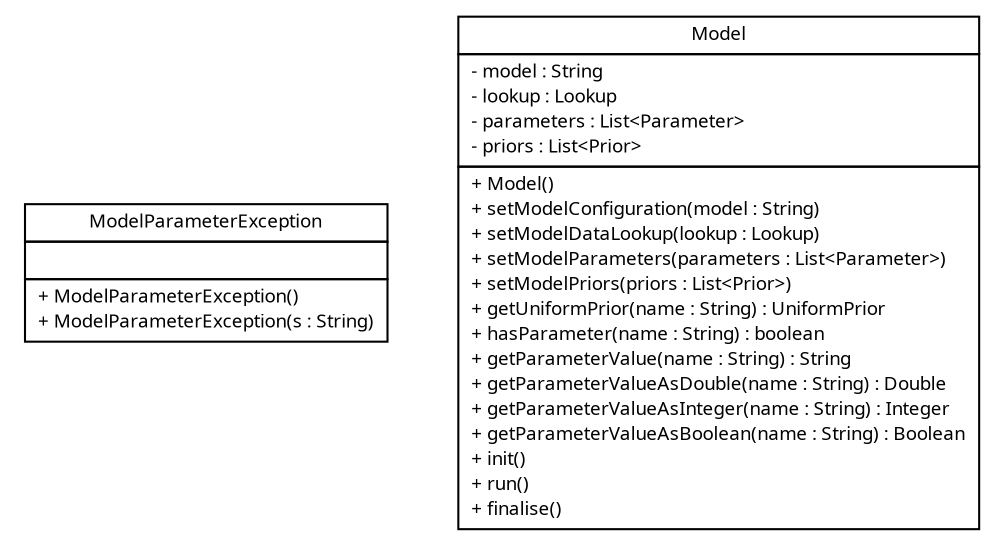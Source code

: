 #!/usr/local/bin/dot
#
# Class diagram 
# Generated by UMLGraph version R5_6 (http://www.umlgraph.org/)
#

digraph G {
	edge [fontname="Trebuchet MS",fontsize=10,labelfontname="Trebuchet MS",labelfontsize=10];
	node [fontname="Trebuchet MS",fontsize=10,shape=plaintext];
	nodesep=0.25;
	ranksep=0.5;
	// broadwick.model.ModelParameterException
	c1701 [label=<<table title="broadwick.model.ModelParameterException" border="0" cellborder="1" cellspacing="0" cellpadding="2" port="p" href="./ModelParameterException.html">
		<tr><td><table border="0" cellspacing="0" cellpadding="1">
<tr><td align="center" balign="center"><font face="Trebuchet MS"> ModelParameterException </font></td></tr>
		</table></td></tr>
		<tr><td><table border="0" cellspacing="0" cellpadding="1">
<tr><td align="left" balign="left">  </td></tr>
		</table></td></tr>
		<tr><td><table border="0" cellspacing="0" cellpadding="1">
<tr><td align="left" balign="left"> + ModelParameterException() </td></tr>
<tr><td align="left" balign="left"> + ModelParameterException(s : String) </td></tr>
		</table></td></tr>
		</table>>, URL="./ModelParameterException.html", fontname="Trebuchet MS", fontcolor="black", fontsize=9.0];
	// broadwick.model.Model
	c1702 [label=<<table title="broadwick.model.Model" border="0" cellborder="1" cellspacing="0" cellpadding="2" port="p" href="./Model.html">
		<tr><td><table border="0" cellspacing="0" cellpadding="1">
<tr><td align="center" balign="center"><font face="Trebuchet MS"> Model </font></td></tr>
		</table></td></tr>
		<tr><td><table border="0" cellspacing="0" cellpadding="1">
<tr><td align="left" balign="left"> - model : String </td></tr>
<tr><td align="left" balign="left"> - lookup : Lookup </td></tr>
<tr><td align="left" balign="left"> - parameters : List&lt;Parameter&gt; </td></tr>
<tr><td align="left" balign="left"> - priors : List&lt;Prior&gt; </td></tr>
		</table></td></tr>
		<tr><td><table border="0" cellspacing="0" cellpadding="1">
<tr><td align="left" balign="left"> + Model() </td></tr>
<tr><td align="left" balign="left"> + setModelConfiguration(model : String) </td></tr>
<tr><td align="left" balign="left"> + setModelDataLookup(lookup : Lookup) </td></tr>
<tr><td align="left" balign="left"> + setModelParameters(parameters : List&lt;Parameter&gt;) </td></tr>
<tr><td align="left" balign="left"> + setModelPriors(priors : List&lt;Prior&gt;) </td></tr>
<tr><td align="left" balign="left"> + getUniformPrior(name : String) : UniformPrior </td></tr>
<tr><td align="left" balign="left"> + hasParameter(name : String) : boolean </td></tr>
<tr><td align="left" balign="left"> + getParameterValue(name : String) : String </td></tr>
<tr><td align="left" balign="left"> + getParameterValueAsDouble(name : String) : Double </td></tr>
<tr><td align="left" balign="left"> + getParameterValueAsInteger(name : String) : Integer </td></tr>
<tr><td align="left" balign="left"> + getParameterValueAsBoolean(name : String) : Boolean </td></tr>
<tr><td align="left" balign="left"><font face="Trebuchet MS" point-size="9.0"> + init() </font></td></tr>
<tr><td align="left" balign="left"><font face="Trebuchet MS" point-size="9.0"> + run() </font></td></tr>
<tr><td align="left" balign="left"><font face="Trebuchet MS" point-size="9.0"> + finalise() </font></td></tr>
		</table></td></tr>
		</table>>, URL="./Model.html", fontname="Trebuchet MS", fontcolor="black", fontsize=9.0];
}

